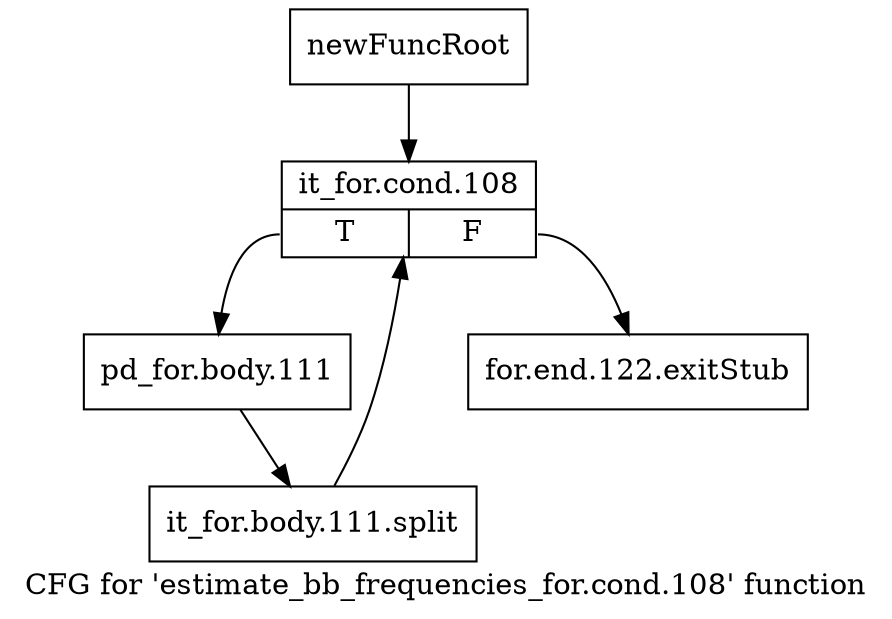 digraph "CFG for 'estimate_bb_frequencies_for.cond.108' function" {
	label="CFG for 'estimate_bb_frequencies_for.cond.108' function";

	Node0xb762310 [shape=record,label="{newFuncRoot}"];
	Node0xb762310 -> Node0xb7623b0;
	Node0xb762360 [shape=record,label="{for.end.122.exitStub}"];
	Node0xb7623b0 [shape=record,label="{it_for.cond.108|{<s0>T|<s1>F}}"];
	Node0xb7623b0:s0 -> Node0xb762400;
	Node0xb7623b0:s1 -> Node0xb762360;
	Node0xb762400 [shape=record,label="{pd_for.body.111}"];
	Node0xb762400 -> Node0xf79b4e0;
	Node0xf79b4e0 [shape=record,label="{it_for.body.111.split}"];
	Node0xf79b4e0 -> Node0xb7623b0;
}
